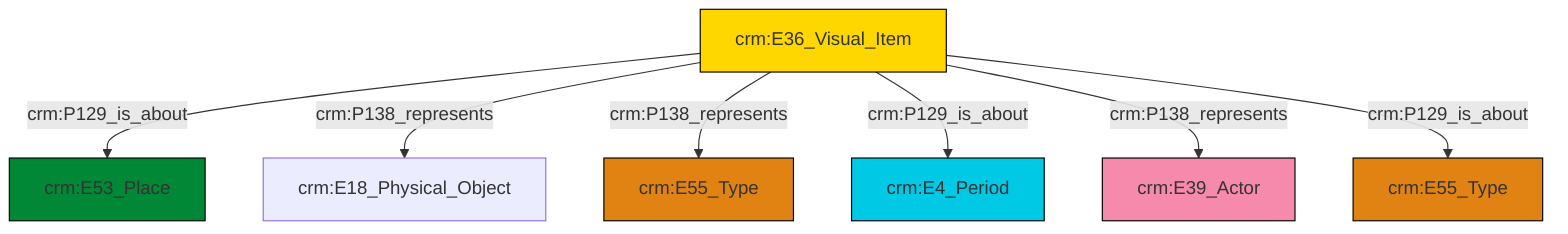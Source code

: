 graph TD
classDef Literal fill:#f2f2f2,stroke:#000000;
classDef CRM_Entity fill:#FFFFFF,stroke:#000000;
classDef Temporal_Entity fill:#00C9E6, stroke:#000000;
classDef Type fill:#E18312, stroke:#000000;
classDef Time-Span fill:#2C9C91, stroke:#000000;
classDef Appellation fill:#FFEB7F, stroke:#000000;
classDef Place fill:#008836, stroke:#000000;
classDef Persistent_Item fill:#B266B2, stroke:#000000;
classDef Conceptual_Object fill:#FFD700, stroke:#000000;
classDef Physical_Thing fill:#D2B48C, stroke:#000000;
classDef Actor fill:#f58aad, stroke:#000000;
classDef PC_Classes fill:#4ce600, stroke:#000000;
classDef Multi fill:#cccccc,stroke:#000000;

4["crm:E36_Visual_Item"]:::Conceptual_Object -->|crm:P129_is_about| 5["crm:E53_Place"]:::Place
4["crm:E36_Visual_Item"]:::Conceptual_Object -->|crm:P138_represents| 7["crm:E18_Physical_Object"]:::Default
4["crm:E36_Visual_Item"]:::Conceptual_Object -->|crm:P138_represents| 9["crm:E55_Type"]:::Type
4["crm:E36_Visual_Item"]:::Conceptual_Object -->|crm:P129_is_about| 10["crm:E4_Period"]:::Temporal_Entity
4["crm:E36_Visual_Item"]:::Conceptual_Object -->|crm:P138_represents| 2["crm:E39_Actor"]:::Actor
4["crm:E36_Visual_Item"]:::Conceptual_Object -->|crm:P129_is_about| 0["crm:E55_Type"]:::Type